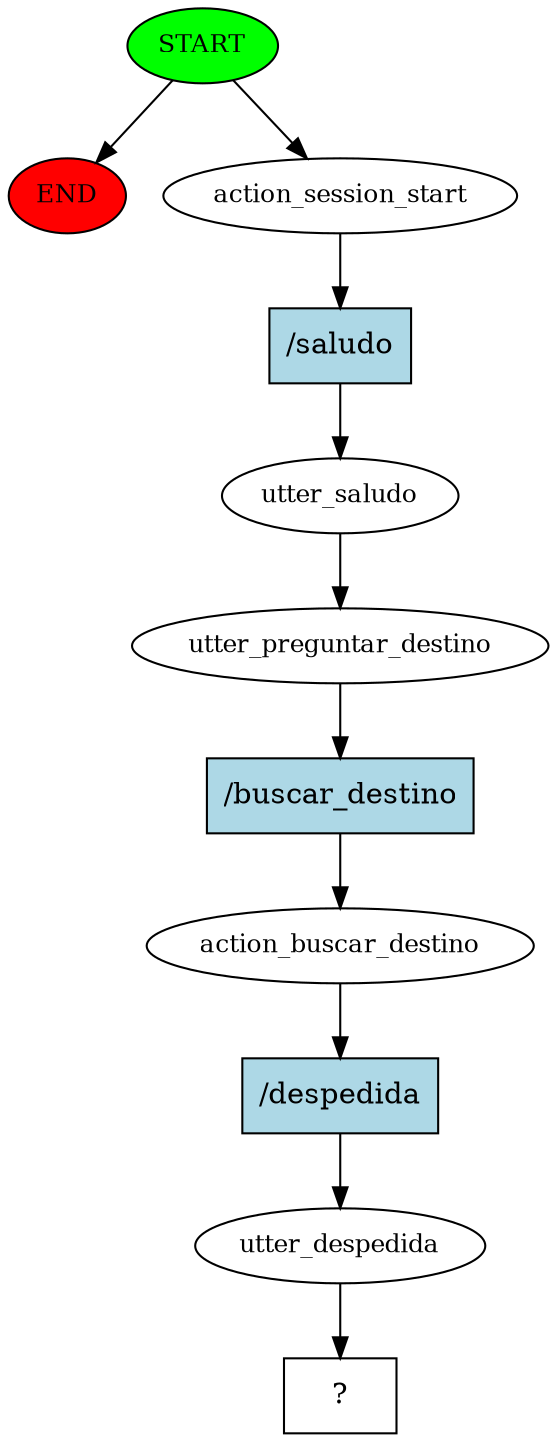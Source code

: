 digraph  {
0 [class="start active", fillcolor=green, fontsize=12, label=START, style=filled];
"-1" [class=end, fillcolor=red, fontsize=12, label=END, style=filled];
1 [class=active, fontsize=12, label=action_session_start];
2 [class=active, fontsize=12, label=utter_saludo];
3 [class=active, fontsize=12, label=utter_preguntar_destino];
4 [class=active, fontsize=12, label=action_buscar_destino];
5 [class=active, fontsize=12, label=utter_despedida];
6 [class="intent dashed active", label="  ?  ", shape=rect];
7 [class="intent active", fillcolor=lightblue, label="/saludo", shape=rect, style=filled];
8 [class="intent active", fillcolor=lightblue, label="/buscar_destino", shape=rect, style=filled];
9 [class="intent active", fillcolor=lightblue, label="/despedida", shape=rect, style=filled];
0 -> "-1"  [class="", key=NONE, label=""];
0 -> 1  [class=active, key=NONE, label=""];
1 -> 7  [class=active, key=0];
2 -> 3  [class=active, key=NONE, label=""];
3 -> 8  [class=active, key=0];
4 -> 9  [class=active, key=0];
5 -> 6  [class=active, key=NONE, label=""];
7 -> 2  [class=active, key=0];
8 -> 4  [class=active, key=0];
9 -> 5  [class=active, key=0];
}
